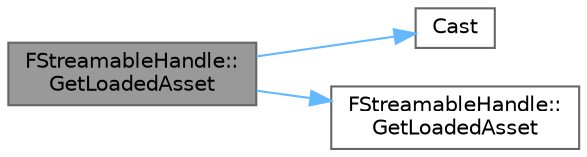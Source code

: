 digraph "FStreamableHandle::GetLoadedAsset"
{
 // INTERACTIVE_SVG=YES
 // LATEX_PDF_SIZE
  bgcolor="transparent";
  edge [fontname=Helvetica,fontsize=10,labelfontname=Helvetica,labelfontsize=10];
  node [fontname=Helvetica,fontsize=10,shape=box,height=0.2,width=0.4];
  rankdir="LR";
  Node1 [id="Node000001",label="FStreamableHandle::\lGetLoadedAsset",height=0.2,width=0.4,color="gray40", fillcolor="grey60", style="filled", fontcolor="black",tooltip="Templated version of above."];
  Node1 -> Node2 [id="edge1_Node000001_Node000002",color="steelblue1",style="solid",tooltip=" "];
  Node2 [id="Node000002",label="Cast",height=0.2,width=0.4,color="grey40", fillcolor="white", style="filled",URL="$d4/d55/Casts_8h.html#af337187a7ebe36fac35ea41db8a65ba9",tooltip=" "];
  Node1 -> Node3 [id="edge2_Node000001_Node000003",color="steelblue1",style="solid",tooltip=" "];
  Node3 [id="Node000003",label="FStreamableHandle::\lGetLoadedAsset",height=0.2,width=0.4,color="grey40", fillcolor="white", style="filled",URL="$df/d25/structFStreamableHandle.html#a9d074397cfb6f21e98eaacc569772e59",tooltip="Returns first asset in requested asset list, if it's been successfully loaded."];
}
